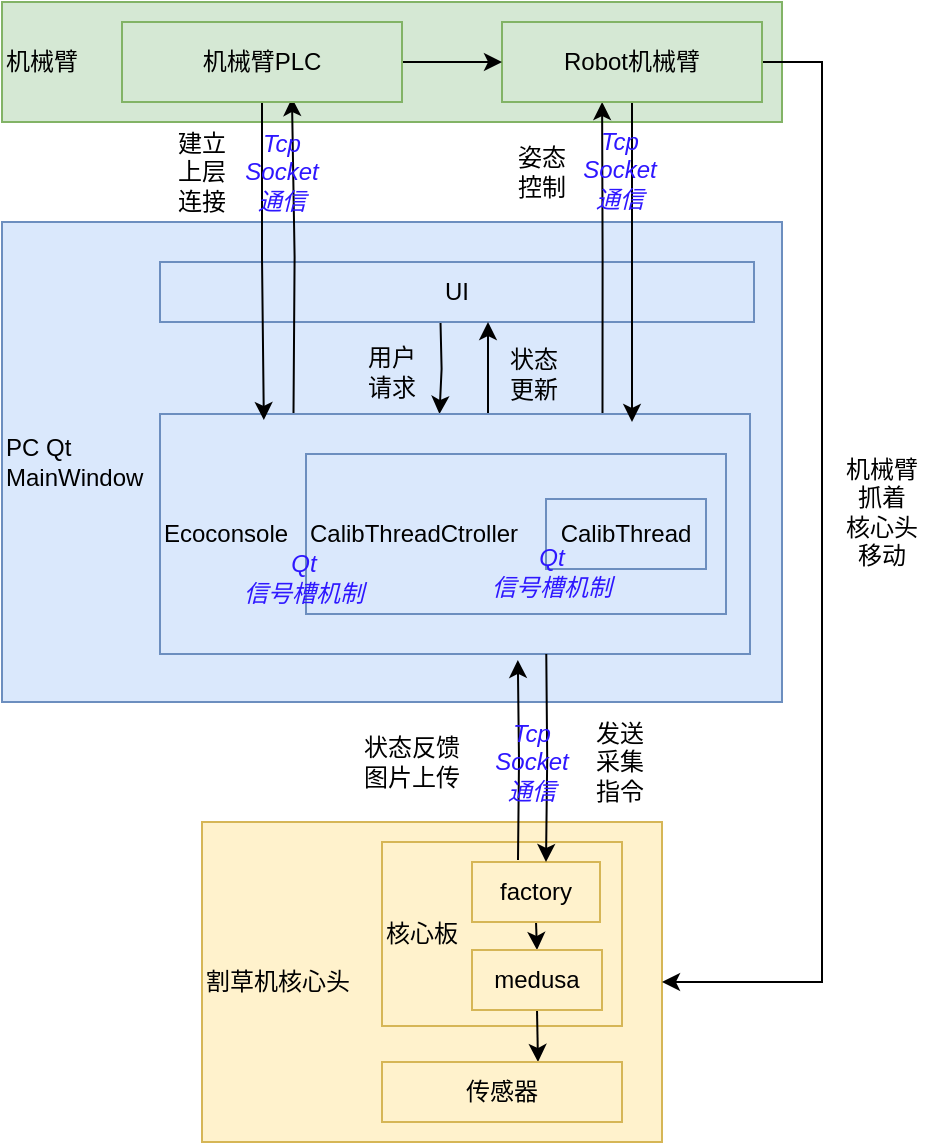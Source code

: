 <mxfile version="21.6.1" type="device">
  <diagram name="Page-1" id="nzUT3mPKAggzdpBmqzO4">
    <mxGraphModel dx="1367" dy="852" grid="1" gridSize="10" guides="1" tooltips="1" connect="1" arrows="1" fold="1" page="1" pageScale="1" pageWidth="850" pageHeight="1100" math="0" shadow="0">
      <root>
        <mxCell id="0" />
        <mxCell id="1" parent="0" />
        <mxCell id="QvhU27jrsCArOqJJjypy-1" value="PC Qt&lt;br&gt;MainWindow" style="rounded=0;whiteSpace=wrap;html=1;align=left;fillColor=#dae8fc;strokeColor=#6c8ebf;" vertex="1" parent="1">
          <mxGeometry x="230" y="280" width="390" height="240" as="geometry" />
        </mxCell>
        <mxCell id="QvhU27jrsCArOqJJjypy-51" style="edgeStyle=orthogonalEdgeStyle;rounded=0;orthogonalLoop=1;jettySize=auto;html=1;exitX=0.25;exitY=1;exitDx=0;exitDy=0;entryX=0.25;entryY=0;entryDx=0;entryDy=0;" edge="1" parent="1">
          <mxGeometry relative="1" as="geometry">
            <mxPoint x="449.25" y="330" as="sourcePoint" />
            <mxPoint x="448.75" y="376" as="targetPoint" />
          </mxGeometry>
        </mxCell>
        <mxCell id="QvhU27jrsCArOqJJjypy-2" value="UI" style="rounded=0;whiteSpace=wrap;html=1;fillColor=#dae8fc;strokeColor=#6c8ebf;" vertex="1" parent="1">
          <mxGeometry x="309" y="300" width="297" height="30" as="geometry" />
        </mxCell>
        <mxCell id="QvhU27jrsCArOqJJjypy-39" value="机械臂" style="rounded=0;whiteSpace=wrap;html=1;align=left;fillColor=#d5e8d4;strokeColor=#82b366;" vertex="1" parent="1">
          <mxGeometry x="230" y="170" width="390" height="60" as="geometry" />
        </mxCell>
        <mxCell id="QvhU27jrsCArOqJJjypy-56" style="edgeStyle=orthogonalEdgeStyle;rounded=0;orthogonalLoop=1;jettySize=auto;html=1;exitX=0;exitY=0;exitDx=0;exitDy=0;entryX=0;entryY=1;entryDx=0;entryDy=0;" edge="1" parent="1">
          <mxGeometry relative="1" as="geometry">
            <mxPoint x="473" y="376" as="sourcePoint" />
            <mxPoint x="473" y="330" as="targetPoint" />
          </mxGeometry>
        </mxCell>
        <mxCell id="QvhU27jrsCArOqJJjypy-59" style="edgeStyle=orthogonalEdgeStyle;rounded=0;orthogonalLoop=1;jettySize=auto;html=1;exitX=0.25;exitY=0;exitDx=0;exitDy=0;entryX=0.657;entryY=0.95;entryDx=0;entryDy=0;entryPerimeter=0;" edge="1" parent="1">
          <mxGeometry relative="1" as="geometry">
            <mxPoint x="375.75" y="376" as="sourcePoint" />
            <mxPoint x="374.98" y="218" as="targetPoint" />
          </mxGeometry>
        </mxCell>
        <mxCell id="QvhU27jrsCArOqJJjypy-61" style="edgeStyle=orthogonalEdgeStyle;rounded=0;orthogonalLoop=1;jettySize=auto;html=1;exitX=0.75;exitY=0;exitDx=0;exitDy=0;entryX=0.385;entryY=1;entryDx=0;entryDy=0;entryPerimeter=0;" edge="1" parent="1" source="QvhU27jrsCArOqJJjypy-10" target="QvhU27jrsCArOqJJjypy-15">
          <mxGeometry relative="1" as="geometry" />
        </mxCell>
        <mxCell id="QvhU27jrsCArOqJJjypy-10" value="Ecoconsole" style="rounded=0;whiteSpace=wrap;html=1;align=left;fillColor=#dae8fc;strokeColor=#6c8ebf;" vertex="1" parent="1">
          <mxGeometry x="309" y="376" width="295" height="120" as="geometry" />
        </mxCell>
        <mxCell id="QvhU27jrsCArOqJJjypy-17" value="割草机核心头" style="rounded=0;whiteSpace=wrap;html=1;align=left;fillColor=#fff2cc;strokeColor=#d6b656;" vertex="1" parent="1">
          <mxGeometry x="330" y="580" width="230" height="160" as="geometry" />
        </mxCell>
        <mxCell id="QvhU27jrsCArOqJJjypy-11" value="CalibThreadCtroller" style="rounded=0;whiteSpace=wrap;html=1;align=left;fillColor=#dae8fc;strokeColor=#6c8ebf;" vertex="1" parent="1">
          <mxGeometry x="382" y="396" width="210" height="80" as="geometry" />
        </mxCell>
        <mxCell id="QvhU27jrsCArOqJJjypy-13" value="CalibThread" style="rounded=0;whiteSpace=wrap;html=1;fillColor=#dae8fc;strokeColor=#6c8ebf;" vertex="1" parent="1">
          <mxGeometry x="502" y="418.5" width="80" height="35" as="geometry" />
        </mxCell>
        <mxCell id="QvhU27jrsCArOqJJjypy-62" style="edgeStyle=orthogonalEdgeStyle;rounded=0;orthogonalLoop=1;jettySize=auto;html=1;exitX=0.5;exitY=1;exitDx=0;exitDy=0;entryX=0.8;entryY=0.033;entryDx=0;entryDy=0;entryPerimeter=0;" edge="1" parent="1" source="QvhU27jrsCArOqJJjypy-15" target="QvhU27jrsCArOqJJjypy-10">
          <mxGeometry relative="1" as="geometry" />
        </mxCell>
        <mxCell id="QvhU27jrsCArOqJJjypy-74" style="edgeStyle=orthogonalEdgeStyle;rounded=0;orthogonalLoop=1;jettySize=auto;html=1;exitX=1;exitY=0.5;exitDx=0;exitDy=0;entryX=1;entryY=0.5;entryDx=0;entryDy=0;" edge="1" parent="1" source="QvhU27jrsCArOqJJjypy-15" target="QvhU27jrsCArOqJJjypy-17">
          <mxGeometry relative="1" as="geometry">
            <Array as="points">
              <mxPoint x="640" y="200" />
              <mxPoint x="640" y="660" />
            </Array>
          </mxGeometry>
        </mxCell>
        <mxCell id="QvhU27jrsCArOqJJjypy-15" value="Robot机械臂" style="rounded=0;whiteSpace=wrap;html=1;fillColor=#d5e8d4;strokeColor=#82b366;" vertex="1" parent="1">
          <mxGeometry x="480" y="180" width="130" height="40" as="geometry" />
        </mxCell>
        <mxCell id="QvhU27jrsCArOqJJjypy-27" value="" style="edgeStyle=orthogonalEdgeStyle;rounded=0;orthogonalLoop=1;jettySize=auto;html=1;" edge="1" parent="1" source="QvhU27jrsCArOqJJjypy-16" target="QvhU27jrsCArOqJJjypy-15">
          <mxGeometry relative="1" as="geometry" />
        </mxCell>
        <mxCell id="QvhU27jrsCArOqJJjypy-58" style="edgeStyle=orthogonalEdgeStyle;rounded=0;orthogonalLoop=1;jettySize=auto;html=1;exitX=0.5;exitY=1;exitDx=0;exitDy=0;entryX=0.176;entryY=0.025;entryDx=0;entryDy=0;entryPerimeter=0;" edge="1" parent="1" source="QvhU27jrsCArOqJJjypy-16" target="QvhU27jrsCArOqJJjypy-10">
          <mxGeometry relative="1" as="geometry" />
        </mxCell>
        <mxCell id="QvhU27jrsCArOqJJjypy-16" value="机械臂PLC" style="rounded=0;whiteSpace=wrap;html=1;fillColor=#d5e8d4;strokeColor=#82b366;" vertex="1" parent="1">
          <mxGeometry x="290" y="180" width="140" height="40" as="geometry" />
        </mxCell>
        <mxCell id="QvhU27jrsCArOqJJjypy-18" value="核心板" style="rounded=0;whiteSpace=wrap;html=1;align=left;fillColor=#fff2cc;strokeColor=#d6b656;" vertex="1" parent="1">
          <mxGeometry x="420" y="590" width="120" height="92" as="geometry" />
        </mxCell>
        <mxCell id="QvhU27jrsCArOqJJjypy-69" style="edgeStyle=orthogonalEdgeStyle;rounded=0;orthogonalLoop=1;jettySize=auto;html=1;exitX=0.5;exitY=0;exitDx=0;exitDy=0;entryX=0.637;entryY=1.033;entryDx=0;entryDy=0;entryPerimeter=0;" edge="1" parent="1">
          <mxGeometry relative="1" as="geometry">
            <mxPoint x="488" y="599" as="sourcePoint" />
            <mxPoint x="487.915" y="498.96" as="targetPoint" />
          </mxGeometry>
        </mxCell>
        <mxCell id="QvhU27jrsCArOqJJjypy-71" style="edgeStyle=orthogonalEdgeStyle;rounded=0;orthogonalLoop=1;jettySize=auto;html=1;exitX=0.5;exitY=1;exitDx=0;exitDy=0;entryX=0.5;entryY=0;entryDx=0;entryDy=0;" edge="1" parent="1" source="QvhU27jrsCArOqJJjypy-19" target="QvhU27jrsCArOqJJjypy-20">
          <mxGeometry relative="1" as="geometry" />
        </mxCell>
        <mxCell id="QvhU27jrsCArOqJJjypy-19" value="factory" style="rounded=0;whiteSpace=wrap;html=1;fillColor=#fff2cc;strokeColor=#d6b656;" vertex="1" parent="1">
          <mxGeometry x="465" y="600" width="64" height="30" as="geometry" />
        </mxCell>
        <mxCell id="QvhU27jrsCArOqJJjypy-67" style="edgeStyle=orthogonalEdgeStyle;rounded=0;orthogonalLoop=1;jettySize=auto;html=1;exitX=0.5;exitY=1;exitDx=0;exitDy=0;entryX=0.65;entryY=0;entryDx=0;entryDy=0;entryPerimeter=0;" edge="1" parent="1" source="QvhU27jrsCArOqJJjypy-20" target="QvhU27jrsCArOqJJjypy-21">
          <mxGeometry relative="1" as="geometry" />
        </mxCell>
        <mxCell id="QvhU27jrsCArOqJJjypy-20" value="medusa" style="rounded=0;whiteSpace=wrap;html=1;fillColor=#fff2cc;strokeColor=#d6b656;" vertex="1" parent="1">
          <mxGeometry x="465" y="644" width="65" height="30" as="geometry" />
        </mxCell>
        <mxCell id="QvhU27jrsCArOqJJjypy-21" value="传感器" style="rounded=0;whiteSpace=wrap;html=1;fillColor=#fff2cc;strokeColor=#d6b656;" vertex="1" parent="1">
          <mxGeometry x="420" y="700" width="120" height="30" as="geometry" />
        </mxCell>
        <mxCell id="QvhU27jrsCArOqJJjypy-31" value="用户&lt;br&gt;请求" style="text;html=1;strokeColor=none;fillColor=none;align=center;verticalAlign=middle;whiteSpace=wrap;rounded=0;" vertex="1" parent="1">
          <mxGeometry x="395" y="340" width="60" height="30" as="geometry" />
        </mxCell>
        <mxCell id="QvhU27jrsCArOqJJjypy-32" value="状态&lt;br&gt;更新" style="text;html=1;strokeColor=none;fillColor=none;align=center;verticalAlign=middle;whiteSpace=wrap;rounded=0;" vertex="1" parent="1">
          <mxGeometry x="466" y="341" width="60" height="30" as="geometry" />
        </mxCell>
        <mxCell id="QvhU27jrsCArOqJJjypy-35" value="姿态&lt;br&gt;控制" style="text;html=1;strokeColor=none;fillColor=none;align=center;verticalAlign=middle;whiteSpace=wrap;rounded=0;" vertex="1" parent="1">
          <mxGeometry x="470" y="240" width="60" height="30" as="geometry" />
        </mxCell>
        <mxCell id="QvhU27jrsCArOqJJjypy-37" value="&lt;div style=&quot;&quot;&gt;机械臂&lt;/div&gt;&lt;div style=&quot;&quot;&gt;抓着&lt;/div&gt;&lt;div style=&quot;&quot;&gt;核心头&lt;/div&gt;&lt;div style=&quot;&quot;&gt;移动&lt;/div&gt;" style="text;html=1;strokeColor=none;fillColor=none;align=center;verticalAlign=middle;whiteSpace=wrap;rounded=0;" vertex="1" parent="1">
          <mxGeometry x="640" y="410" width="60" height="30" as="geometry" />
        </mxCell>
        <mxCell id="QvhU27jrsCArOqJJjypy-41" value="建立&lt;br&gt;上层&lt;br&gt;连接" style="text;html=1;strokeColor=none;fillColor=none;align=center;verticalAlign=middle;whiteSpace=wrap;rounded=0;" vertex="1" parent="1">
          <mxGeometry x="300" y="240" width="60" height="30" as="geometry" />
        </mxCell>
        <mxCell id="QvhU27jrsCArOqJJjypy-70" style="edgeStyle=orthogonalEdgeStyle;rounded=0;orthogonalLoop=1;jettySize=auto;html=1;exitX=0.692;exitY=1;exitDx=0;exitDy=0;entryX=0.75;entryY=0;entryDx=0;entryDy=0;exitPerimeter=0;" edge="1" parent="1">
          <mxGeometry relative="1" as="geometry">
            <mxPoint x="502.14" y="496" as="sourcePoint" />
            <mxPoint x="502" y="600" as="targetPoint" />
          </mxGeometry>
        </mxCell>
        <mxCell id="QvhU27jrsCArOqJJjypy-72" value="发送&lt;br&gt;采集&lt;br&gt;指令" style="text;html=1;strokeColor=none;fillColor=none;align=center;verticalAlign=middle;whiteSpace=wrap;rounded=0;" vertex="1" parent="1">
          <mxGeometry x="509" y="535" width="60" height="30" as="geometry" />
        </mxCell>
        <mxCell id="QvhU27jrsCArOqJJjypy-73" value="状态反馈&lt;br&gt;图片上传" style="text;html=1;strokeColor=none;fillColor=none;align=center;verticalAlign=middle;whiteSpace=wrap;rounded=0;" vertex="1" parent="1">
          <mxGeometry x="405" y="535" width="60" height="30" as="geometry" />
        </mxCell>
        <mxCell id="QvhU27jrsCArOqJJjypy-75" value="&lt;i&gt;&lt;font color=&quot;#2e17ff&quot;&gt;Tcp Socket&lt;br&gt;通信&lt;/font&gt;&lt;/i&gt;" style="text;html=1;strokeColor=none;fillColor=none;align=center;verticalAlign=middle;whiteSpace=wrap;rounded=0;" vertex="1" parent="1">
          <mxGeometry x="340" y="240" width="60" height="30" as="geometry" />
        </mxCell>
        <mxCell id="QvhU27jrsCArOqJJjypy-77" value="&lt;i&gt;&lt;font color=&quot;#2e17ff&quot;&gt;Tcp Socket&lt;br&gt;通信&lt;/font&gt;&lt;/i&gt;" style="text;html=1;strokeColor=none;fillColor=none;align=center;verticalAlign=middle;whiteSpace=wrap;rounded=0;" vertex="1" parent="1">
          <mxGeometry x="509" y="239" width="60" height="30" as="geometry" />
        </mxCell>
        <mxCell id="QvhU27jrsCArOqJJjypy-79" value="&lt;i&gt;&lt;font color=&quot;#2e17ff&quot;&gt;Tcp Socket&lt;br&gt;通信&lt;/font&gt;&lt;/i&gt;" style="text;html=1;strokeColor=none;fillColor=none;align=center;verticalAlign=middle;whiteSpace=wrap;rounded=0;" vertex="1" parent="1">
          <mxGeometry x="465" y="535" width="60" height="30" as="geometry" />
        </mxCell>
        <mxCell id="QvhU27jrsCArOqJJjypy-80" value="&lt;i&gt;&lt;font color=&quot;#2e17ff&quot;&gt;Qt&lt;br&gt;信号槽机制&lt;/font&gt;&lt;/i&gt;" style="text;html=1;strokeColor=none;fillColor=none;align=center;verticalAlign=middle;whiteSpace=wrap;rounded=0;" vertex="1" parent="1">
          <mxGeometry x="336" y="443" width="90" height="30" as="geometry" />
        </mxCell>
        <mxCell id="QvhU27jrsCArOqJJjypy-81" value="&lt;i&gt;&lt;font color=&quot;#2e17ff&quot;&gt;Qt&lt;br&gt;信号槽机制&lt;/font&gt;&lt;/i&gt;" style="text;html=1;strokeColor=none;fillColor=none;align=center;verticalAlign=middle;whiteSpace=wrap;rounded=0;" vertex="1" parent="1">
          <mxGeometry x="460" y="440" width="90" height="30" as="geometry" />
        </mxCell>
      </root>
    </mxGraphModel>
  </diagram>
</mxfile>
